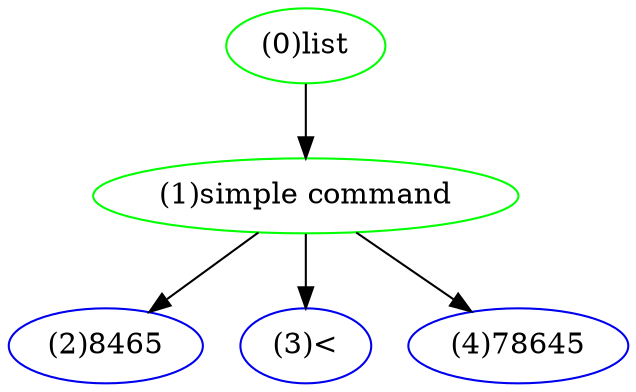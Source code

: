 digraph G {
"(0)list"[color=green]
"(1)simple command"[color=green1]
"(0)list" -> "(1)simple command"
"(1)simple command"[color=green1]
"(2)8465"[color=blue2]
"(1)simple command" -> "(2)8465"
"(2)8465"[color=blue2]
"(3)<"[color=blue2]
"(1)simple command" -> "(3)<"
"(3)<"[color=blue2]
"(4)78645"[color=blue2]
"(1)simple command" -> "(4)78645"
"(4)78645"[color=blue2]
}